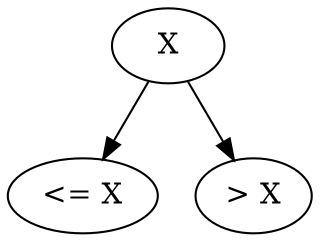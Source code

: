 digraph a {

node [shape=oval style=filled fillcolor=white]


R [label = "X"]
1 [label = "<= X"]
2 [label = "> X"]

{rank = same 1 2}

R -> 1 
R -> 2 
}
